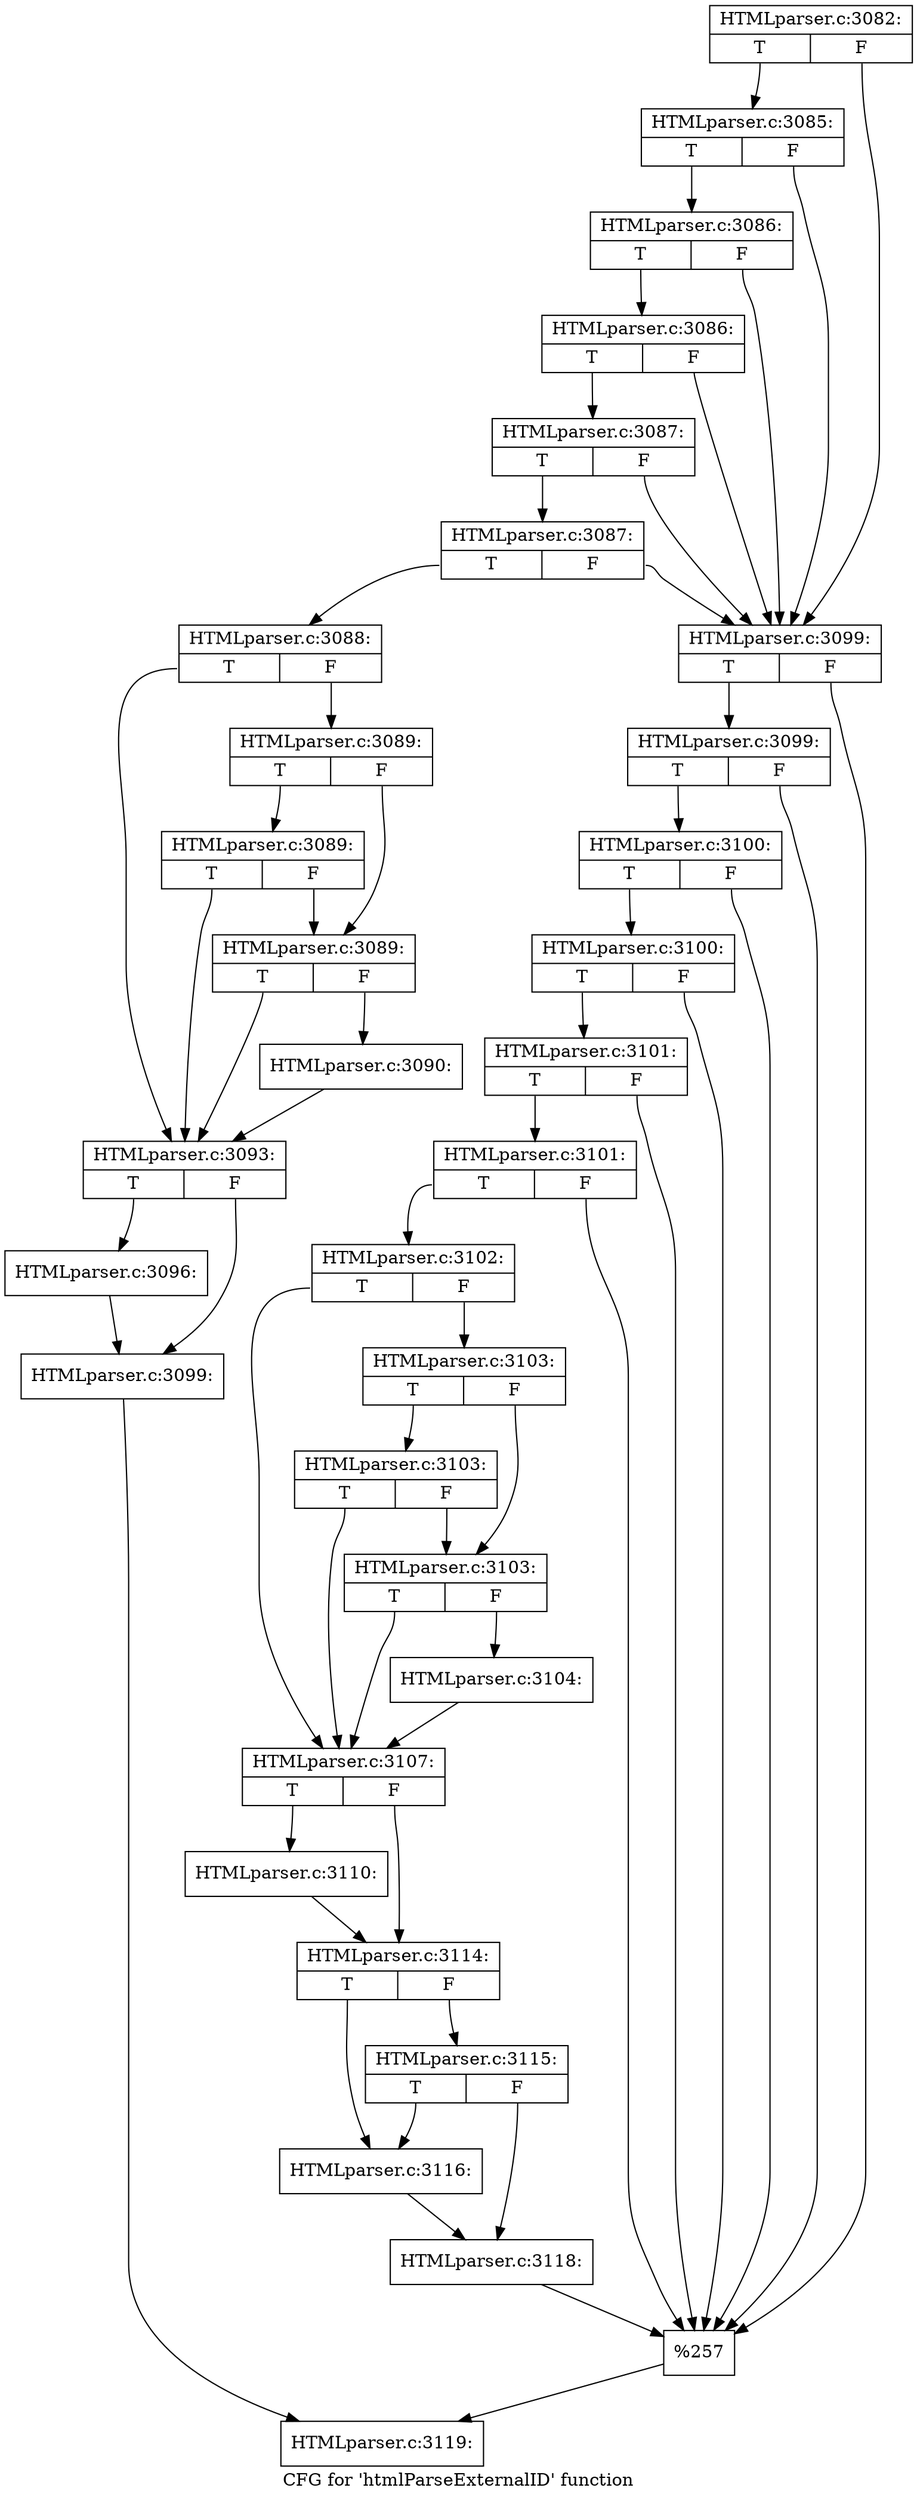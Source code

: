 digraph "CFG for 'htmlParseExternalID' function" {
	label="CFG for 'htmlParseExternalID' function";

	Node0x4056300 [shape=record,label="{HTMLparser.c:3082:|{<s0>T|<s1>F}}"];
	Node0x4056300:s0 -> Node0x3ed19a0;
	Node0x4056300:s1 -> Node0x3ed1750;
	Node0x3ed19a0 [shape=record,label="{HTMLparser.c:3085:|{<s0>T|<s1>F}}"];
	Node0x3ed19a0:s0 -> Node0x3ed1920;
	Node0x3ed19a0:s1 -> Node0x3ed1750;
	Node0x3ed1920 [shape=record,label="{HTMLparser.c:3086:|{<s0>T|<s1>F}}"];
	Node0x3ed1920:s0 -> Node0x3ed18a0;
	Node0x3ed1920:s1 -> Node0x3ed1750;
	Node0x3ed18a0 [shape=record,label="{HTMLparser.c:3086:|{<s0>T|<s1>F}}"];
	Node0x3ed18a0:s0 -> Node0x3ed1820;
	Node0x3ed18a0:s1 -> Node0x3ed1750;
	Node0x3ed1820 [shape=record,label="{HTMLparser.c:3087:|{<s0>T|<s1>F}}"];
	Node0x3ed1820:s0 -> Node0x3ed17a0;
	Node0x3ed1820:s1 -> Node0x3ed1750;
	Node0x3ed17a0 [shape=record,label="{HTMLparser.c:3087:|{<s0>T|<s1>F}}"];
	Node0x3ed17a0:s0 -> Node0x3ed16b0;
	Node0x3ed17a0:s1 -> Node0x3ed1750;
	Node0x3ed16b0 [shape=record,label="{HTMLparser.c:3088:|{<s0>T|<s1>F}}"];
	Node0x3ed16b0:s0 -> Node0x3ed46b0;
	Node0x3ed16b0:s1 -> Node0x3ed4780;
	Node0x3ed4780 [shape=record,label="{HTMLparser.c:3089:|{<s0>T|<s1>F}}"];
	Node0x3ed4780:s0 -> Node0x3ed4c90;
	Node0x3ed4780:s1 -> Node0x3ed4700;
	Node0x3ed4c90 [shape=record,label="{HTMLparser.c:3089:|{<s0>T|<s1>F}}"];
	Node0x3ed4c90:s0 -> Node0x3ed46b0;
	Node0x3ed4c90:s1 -> Node0x3ed4700;
	Node0x3ed4700 [shape=record,label="{HTMLparser.c:3089:|{<s0>T|<s1>F}}"];
	Node0x3ed4700:s0 -> Node0x3ed46b0;
	Node0x3ed4700:s1 -> Node0x3ed4660;
	Node0x3ed4660 [shape=record,label="{HTMLparser.c:3090:}"];
	Node0x3ed4660 -> Node0x3ed46b0;
	Node0x3ed46b0 [shape=record,label="{HTMLparser.c:3093:|{<s0>T|<s1>F}}"];
	Node0x3ed46b0:s0 -> Node0x3ed6760;
	Node0x3ed46b0:s1 -> Node0x3ed6af0;
	Node0x3ed6760 [shape=record,label="{HTMLparser.c:3096:}"];
	Node0x3ed6760 -> Node0x3ed6af0;
	Node0x3ed6af0 [shape=record,label="{HTMLparser.c:3099:}"];
	Node0x3ed6af0 -> Node0x3ed1700;
	Node0x3ed1750 [shape=record,label="{HTMLparser.c:3099:|{<s0>T|<s1>F}}"];
	Node0x3ed1750:s0 -> Node0x3ed7320;
	Node0x3ed1750:s1 -> Node0x3ed70d0;
	Node0x3ed7320 [shape=record,label="{HTMLparser.c:3099:|{<s0>T|<s1>F}}"];
	Node0x3ed7320:s0 -> Node0x3ed72a0;
	Node0x3ed7320:s1 -> Node0x3ed70d0;
	Node0x3ed72a0 [shape=record,label="{HTMLparser.c:3100:|{<s0>T|<s1>F}}"];
	Node0x3ed72a0:s0 -> Node0x3ed7220;
	Node0x3ed72a0:s1 -> Node0x3ed70d0;
	Node0x3ed7220 [shape=record,label="{HTMLparser.c:3100:|{<s0>T|<s1>F}}"];
	Node0x3ed7220:s0 -> Node0x3ed71a0;
	Node0x3ed7220:s1 -> Node0x3ed70d0;
	Node0x3ed71a0 [shape=record,label="{HTMLparser.c:3101:|{<s0>T|<s1>F}}"];
	Node0x3ed71a0:s0 -> Node0x3ed7120;
	Node0x3ed71a0:s1 -> Node0x3ed70d0;
	Node0x3ed7120 [shape=record,label="{HTMLparser.c:3101:|{<s0>T|<s1>F}}"];
	Node0x3ed7120:s0 -> Node0x3ed7080;
	Node0x3ed7120:s1 -> Node0x3ed70d0;
	Node0x3ed7080 [shape=record,label="{HTMLparser.c:3102:|{<s0>T|<s1>F}}"];
	Node0x3ed7080:s0 -> Node0x3eda090;
	Node0x3ed7080:s1 -> Node0x3eda160;
	Node0x3eda160 [shape=record,label="{HTMLparser.c:3103:|{<s0>T|<s1>F}}"];
	Node0x3eda160:s0 -> Node0x3eda670;
	Node0x3eda160:s1 -> Node0x3eda0e0;
	Node0x3eda670 [shape=record,label="{HTMLparser.c:3103:|{<s0>T|<s1>F}}"];
	Node0x3eda670:s0 -> Node0x3eda090;
	Node0x3eda670:s1 -> Node0x3eda0e0;
	Node0x3eda0e0 [shape=record,label="{HTMLparser.c:3103:|{<s0>T|<s1>F}}"];
	Node0x3eda0e0:s0 -> Node0x3eda090;
	Node0x3eda0e0:s1 -> Node0x3eda040;
	Node0x3eda040 [shape=record,label="{HTMLparser.c:3104:}"];
	Node0x3eda040 -> Node0x3eda090;
	Node0x3eda090 [shape=record,label="{HTMLparser.c:3107:|{<s0>T|<s1>F}}"];
	Node0x3eda090:s0 -> Node0x3edc130;
	Node0x3eda090:s1 -> Node0x3edc260;
	Node0x3edc130 [shape=record,label="{HTMLparser.c:3110:}"];
	Node0x3edc130 -> Node0x3edc260;
	Node0x3edc260 [shape=record,label="{HTMLparser.c:3114:|{<s0>T|<s1>F}}"];
	Node0x3edc260:s0 -> Node0x3edc900;
	Node0x3edc260:s1 -> Node0x3edc9a0;
	Node0x3edc9a0 [shape=record,label="{HTMLparser.c:3115:|{<s0>T|<s1>F}}"];
	Node0x3edc9a0:s0 -> Node0x3edc900;
	Node0x3edc9a0:s1 -> Node0x3edc950;
	Node0x3edc900 [shape=record,label="{HTMLparser.c:3116:}"];
	Node0x3edc900 -> Node0x3edc950;
	Node0x3edc950 [shape=record,label="{HTMLparser.c:3118:}"];
	Node0x3edc950 -> Node0x3ed70d0;
	Node0x3ed70d0 [shape=record,label="{%257}"];
	Node0x3ed70d0 -> Node0x3ed1700;
	Node0x3ed1700 [shape=record,label="{HTMLparser.c:3119:}"];
}
